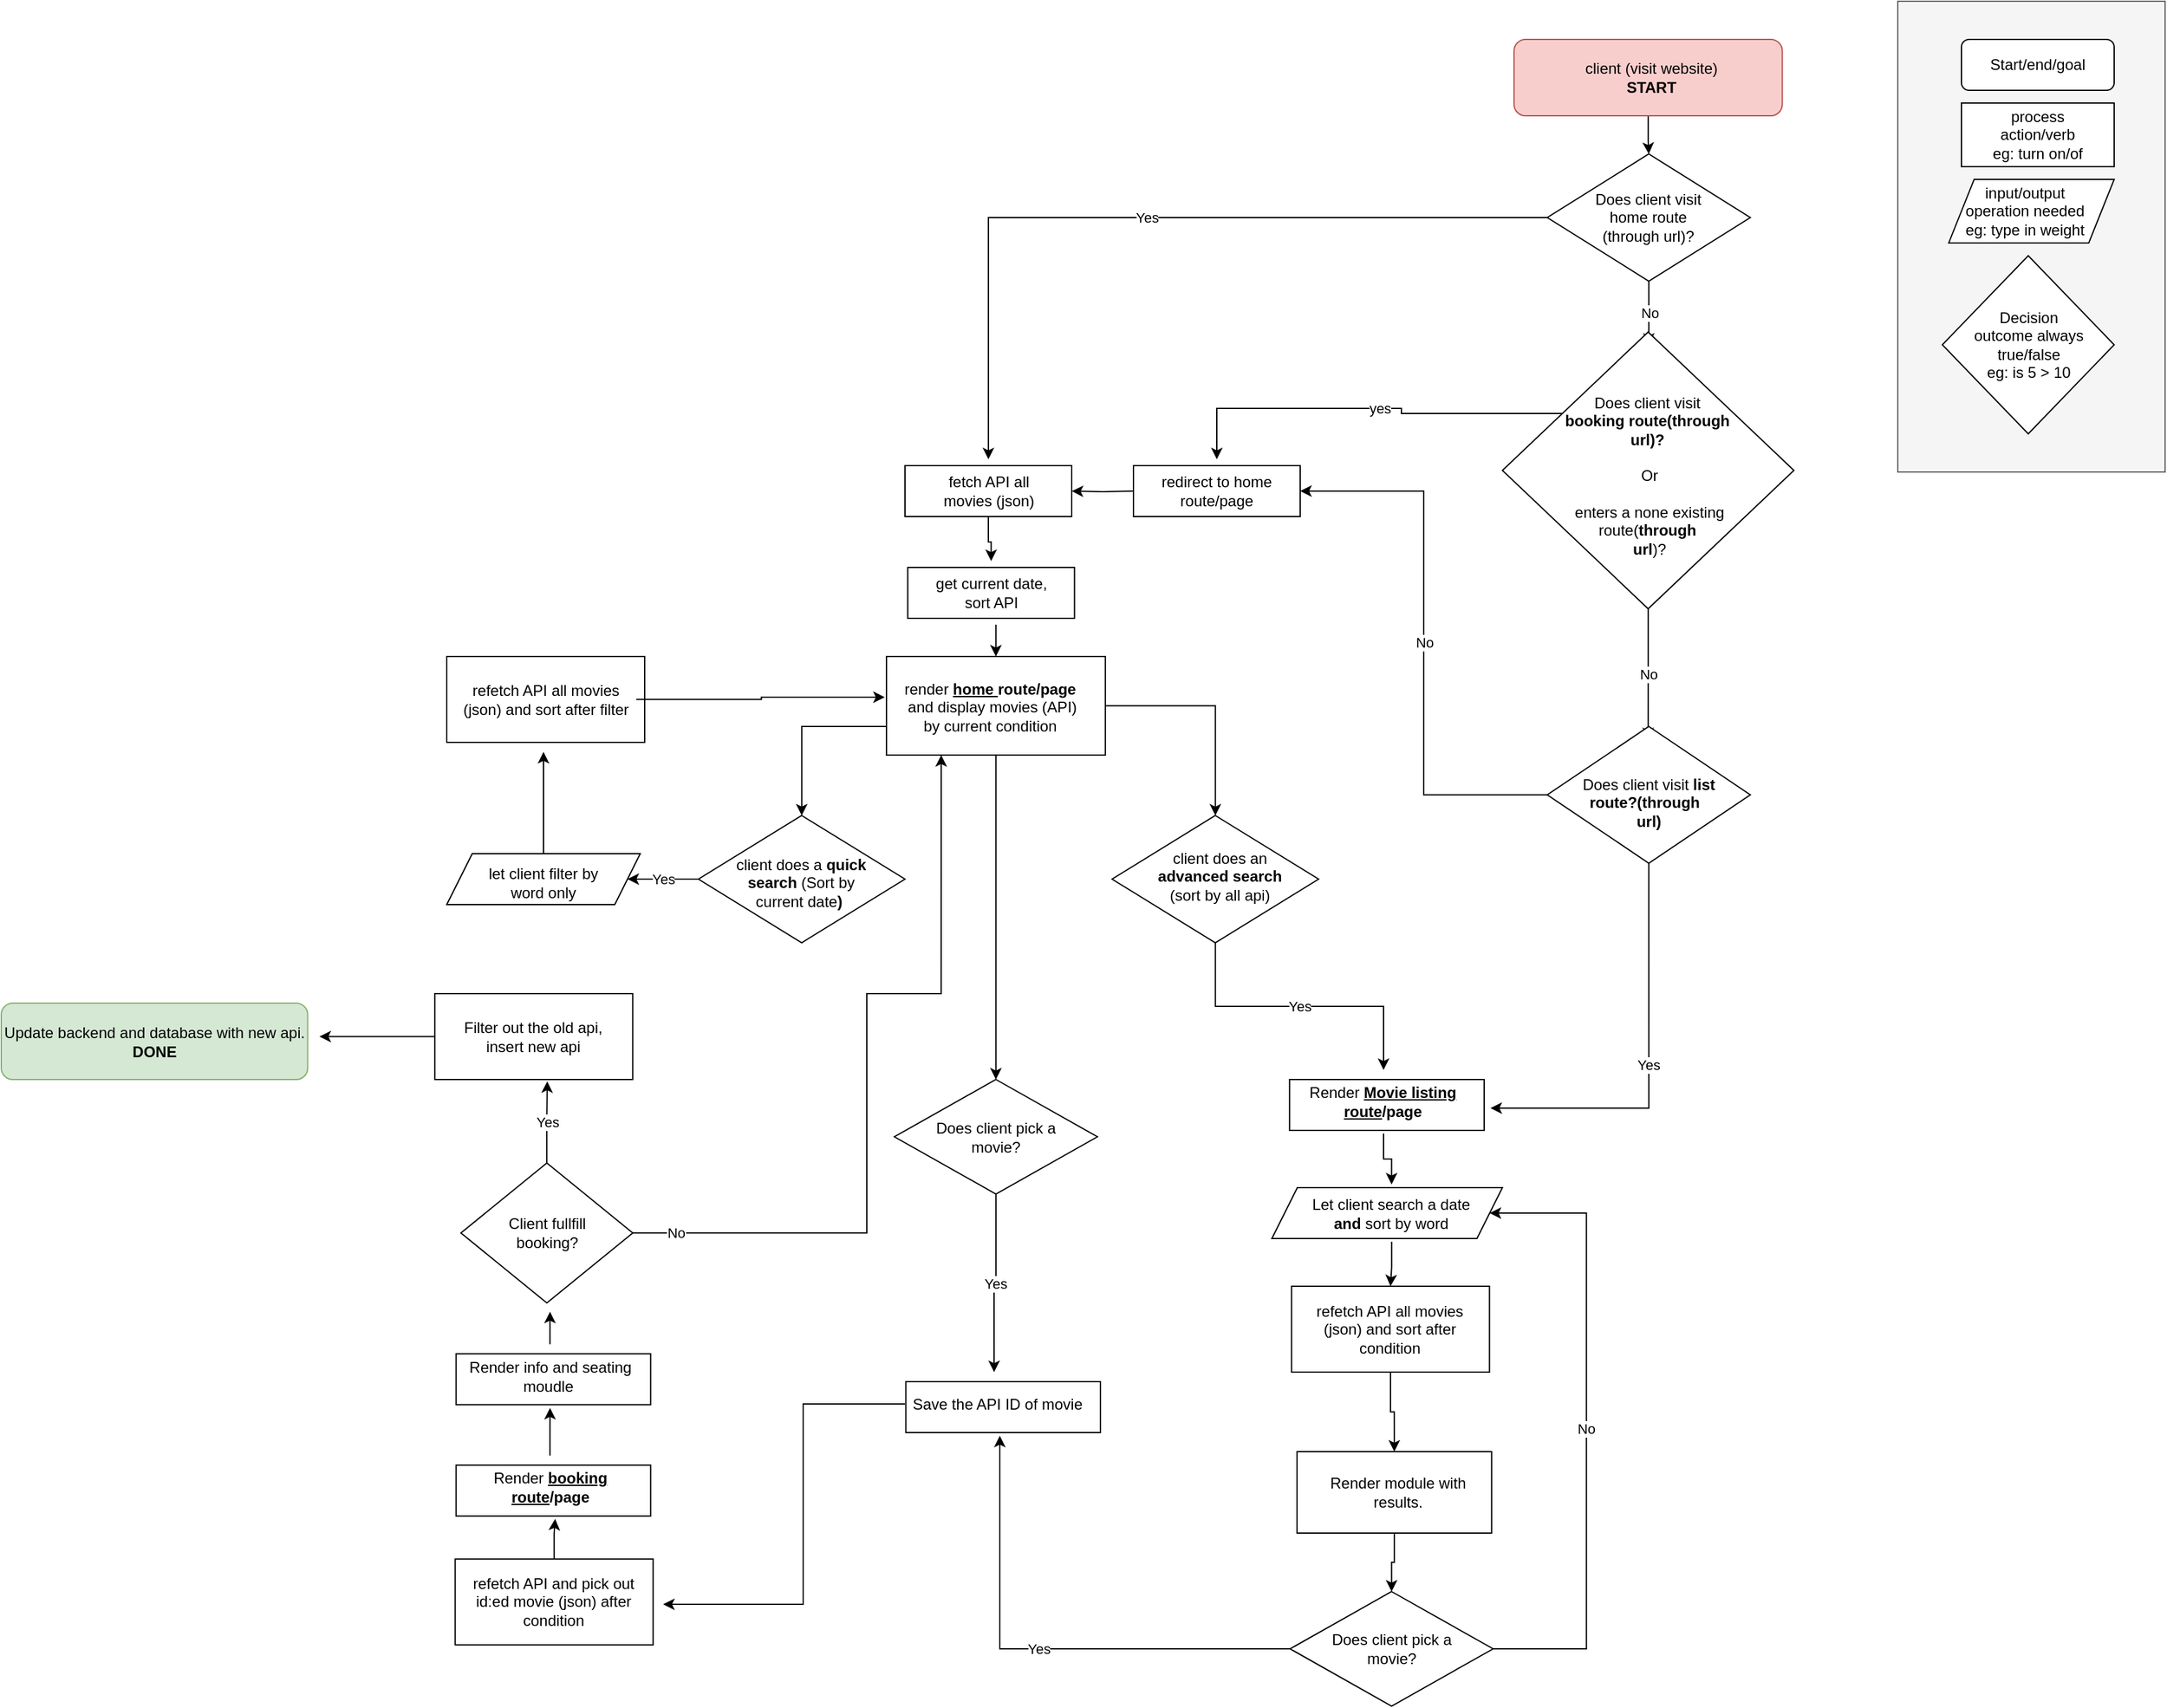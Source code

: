 <mxfile version="15.0.3" type="device"><diagram id="C5RBs43oDa-KdzZeNtuy" name="Page-1"><mxGraphModel dx="1808" dy="548" grid="1" gridSize="10" guides="1" tooltips="1" connect="1" arrows="1" fold="1" page="1" pageScale="1" pageWidth="827" pageHeight="1169" math="0" shadow="0"><root><mxCell id="WIyWlLk6GJQsqaUBKTNV-0"/><mxCell id="WIyWlLk6GJQsqaUBKTNV-1" parent="WIyWlLk6GJQsqaUBKTNV-0"/><mxCell id="WcwR2hOtbCeRohma0PLE-163" value="" style="rounded=0;whiteSpace=wrap;html=1;fillColor=#f5f5f5;strokeColor=#666666;fontColor=#333333;" vertex="1" parent="WIyWlLk6GJQsqaUBKTNV-1"><mxGeometry x="700" y="220" width="210" height="370" as="geometry"/></mxCell><mxCell id="WIyWlLk6GJQsqaUBKTNV-3" value="Start/end/goal" style="rounded=1;whiteSpace=wrap;html=1;fontSize=12;glass=0;strokeWidth=1;shadow=0;" parent="WIyWlLk6GJQsqaUBKTNV-1" vertex="1"><mxGeometry x="750" y="250" width="120" height="40" as="geometry"/></mxCell><mxCell id="WcwR2hOtbCeRohma0PLE-153" style="edgeStyle=orthogonalEdgeStyle;rounded=0;orthogonalLoop=1;jettySize=auto;html=1;entryX=0.5;entryY=0;entryDx=0;entryDy=0;" edge="1" parent="WIyWlLk6GJQsqaUBKTNV-1" source="WcwR2hOtbCeRohma0PLE-0" target="WcwR2hOtbCeRohma0PLE-21"><mxGeometry relative="1" as="geometry"/></mxCell><mxCell id="WcwR2hOtbCeRohma0PLE-0" value="" style="rounded=1;whiteSpace=wrap;html=1;fillColor=#f8cecc;strokeColor=#b85450;" vertex="1" parent="WIyWlLk6GJQsqaUBKTNV-1"><mxGeometry x="398.5" y="250" width="210.75" height="60" as="geometry"/></mxCell><mxCell id="WcwR2hOtbCeRohma0PLE-2" value="" style="rounded=0;whiteSpace=wrap;html=1;" vertex="1" parent="WIyWlLk6GJQsqaUBKTNV-1"><mxGeometry x="750" y="300" width="120" height="50" as="geometry"/></mxCell><mxCell id="WcwR2hOtbCeRohma0PLE-5" value="process&lt;br&gt;action/verb&lt;br&gt;eg: turn on/of" style="text;html=1;strokeColor=none;fillColor=none;align=center;verticalAlign=middle;whiteSpace=wrap;rounded=0;" vertex="1" parent="WIyWlLk6GJQsqaUBKTNV-1"><mxGeometry x="765" y="315" width="90" height="20" as="geometry"/></mxCell><mxCell id="WcwR2hOtbCeRohma0PLE-6" value="" style="shape=parallelogram;perimeter=parallelogramPerimeter;whiteSpace=wrap;html=1;fixedSize=1;" vertex="1" parent="WIyWlLk6GJQsqaUBKTNV-1"><mxGeometry x="740" y="360" width="130" height="50" as="geometry"/></mxCell><mxCell id="WcwR2hOtbCeRohma0PLE-7" value="input/output&lt;br&gt;operation needed&lt;br&gt;eg: type in weight" style="text;html=1;strokeColor=none;fillColor=none;align=center;verticalAlign=middle;whiteSpace=wrap;rounded=0;" vertex="1" parent="WIyWlLk6GJQsqaUBKTNV-1"><mxGeometry x="730" y="375" width="140" height="20" as="geometry"/></mxCell><mxCell id="WcwR2hOtbCeRohma0PLE-11" value="client (visit website)&lt;br&gt;&lt;b&gt;START&lt;/b&gt;" style="text;html=1;strokeColor=none;fillColor=none;align=center;verticalAlign=middle;whiteSpace=wrap;rounded=0;" vertex="1" parent="WIyWlLk6GJQsqaUBKTNV-1"><mxGeometry x="449.37" y="270" width="115.25" height="20" as="geometry"/></mxCell><mxCell id="WcwR2hOtbCeRohma0PLE-12" value="" style="group" vertex="1" connectable="0" parent="WIyWlLk6GJQsqaUBKTNV-1"><mxGeometry x="735" y="420" width="135" height="140" as="geometry"/></mxCell><mxCell id="WcwR2hOtbCeRohma0PLE-9" value="" style="rhombus;whiteSpace=wrap;html=1;" vertex="1" parent="WcwR2hOtbCeRohma0PLE-12"><mxGeometry width="135" height="140" as="geometry"/></mxCell><mxCell id="WcwR2hOtbCeRohma0PLE-10" value="Decision&lt;br&gt;outcome always true/false&lt;br&gt;eg: is 5 &amp;gt; 10" style="text;html=1;strokeColor=none;fillColor=none;align=center;verticalAlign=middle;whiteSpace=wrap;rounded=0;" vertex="1" parent="WcwR2hOtbCeRohma0PLE-12"><mxGeometry x="22.5" y="40" width="90" height="60" as="geometry"/></mxCell><mxCell id="WcwR2hOtbCeRohma0PLE-136" style="edgeStyle=orthogonalEdgeStyle;rounded=0;orthogonalLoop=1;jettySize=auto;html=1;entryX=0.5;entryY=0;entryDx=0;entryDy=0;" edge="1" parent="WIyWlLk6GJQsqaUBKTNV-1" source="WcwR2hOtbCeRohma0PLE-15" target="WcwR2hOtbCeRohma0PLE-51"><mxGeometry relative="1" as="geometry"><Array as="points"><mxPoint x="-161" y="790"/></Array></mxGeometry></mxCell><mxCell id="WcwR2hOtbCeRohma0PLE-143" style="edgeStyle=orthogonalEdgeStyle;rounded=0;orthogonalLoop=1;jettySize=auto;html=1;" edge="1" parent="WIyWlLk6GJQsqaUBKTNV-1" source="WcwR2hOtbCeRohma0PLE-15" target="WcwR2hOtbCeRohma0PLE-97"><mxGeometry relative="1" as="geometry"/></mxCell><mxCell id="WcwR2hOtbCeRohma0PLE-146" style="edgeStyle=orthogonalEdgeStyle;rounded=0;orthogonalLoop=1;jettySize=auto;html=1;" edge="1" parent="WIyWlLk6GJQsqaUBKTNV-1" source="WcwR2hOtbCeRohma0PLE-15" target="WcwR2hOtbCeRohma0PLE-108"><mxGeometry relative="1" as="geometry"/></mxCell><mxCell id="WcwR2hOtbCeRohma0PLE-15" value="" style="rounded=0;whiteSpace=wrap;html=1;" vertex="1" parent="WIyWlLk6GJQsqaUBKTNV-1"><mxGeometry x="-94.54" y="735" width="171.94" height="77.5" as="geometry"/></mxCell><mxCell id="WcwR2hOtbCeRohma0PLE-16" value="render &lt;b&gt;&lt;u&gt;home&amp;nbsp;&lt;/u&gt;route/page&lt;br&gt;&amp;nbsp;&lt;/b&gt;and display movies (API) by current condition" style="text;html=1;strokeColor=none;fillColor=none;align=center;verticalAlign=middle;whiteSpace=wrap;rounded=0;" vertex="1" parent="WIyWlLk6GJQsqaUBKTNV-1"><mxGeometry x="-89.54" y="750" width="154.19" height="50" as="geometry"/></mxCell><mxCell id="WcwR2hOtbCeRohma0PLE-129" style="edgeStyle=orthogonalEdgeStyle;rounded=0;orthogonalLoop=1;jettySize=auto;html=1;entryX=0.5;entryY=0;entryDx=0;entryDy=0;" edge="1" parent="WIyWlLk6GJQsqaUBKTNV-1" source="WcwR2hOtbCeRohma0PLE-19" target="WcwR2hOtbCeRohma0PLE-27"><mxGeometry relative="1" as="geometry"/></mxCell><mxCell id="WcwR2hOtbCeRohma0PLE-19" value="" style="rounded=0;whiteSpace=wrap;html=1;" vertex="1" parent="WIyWlLk6GJQsqaUBKTNV-1"><mxGeometry x="-80" y="585" width="131" height="40" as="geometry"/></mxCell><mxCell id="WcwR2hOtbCeRohma0PLE-20" value="fetch API all movies (json)" style="text;html=1;strokeColor=none;fillColor=none;align=center;verticalAlign=middle;whiteSpace=wrap;rounded=0;" vertex="1" parent="WIyWlLk6GJQsqaUBKTNV-1"><mxGeometry x="-67.25" y="580" width="105.5" height="50" as="geometry"/></mxCell><mxCell id="WcwR2hOtbCeRohma0PLE-39" value="No" style="edgeStyle=orthogonalEdgeStyle;rounded=0;orthogonalLoop=1;jettySize=auto;html=1;exitX=0.5;exitY=1;exitDx=0;exitDy=0;" edge="1" parent="WIyWlLk6GJQsqaUBKTNV-1" source="WcwR2hOtbCeRohma0PLE-21"><mxGeometry relative="1" as="geometry"><mxPoint x="504.37" y="490" as="targetPoint"/></mxGeometry></mxCell><mxCell id="WcwR2hOtbCeRohma0PLE-21" value="" style="rhombus;whiteSpace=wrap;html=1;" vertex="1" parent="WIyWlLk6GJQsqaUBKTNV-1"><mxGeometry x="424.62" y="340" width="159.5" height="100" as="geometry"/></mxCell><mxCell id="WcwR2hOtbCeRohma0PLE-30" value="Yes" style="edgeStyle=orthogonalEdgeStyle;rounded=0;orthogonalLoop=1;jettySize=auto;html=1;exitX=0;exitY=0.5;exitDx=0;exitDy=0;" edge="1" parent="WIyWlLk6GJQsqaUBKTNV-1" source="WcwR2hOtbCeRohma0PLE-21" target="WcwR2hOtbCeRohma0PLE-20"><mxGeometry relative="1" as="geometry"><mxPoint x="320" y="400" as="sourcePoint"/></mxGeometry></mxCell><mxCell id="WcwR2hOtbCeRohma0PLE-22" value="Does client visit home route (through url)?" style="text;html=1;strokeColor=none;fillColor=none;align=center;verticalAlign=middle;whiteSpace=wrap;rounded=0;" vertex="1" parent="WIyWlLk6GJQsqaUBKTNV-1"><mxGeometry x="449.37" y="380" width="110" height="20" as="geometry"/></mxCell><mxCell id="WcwR2hOtbCeRohma0PLE-26" value="" style="rounded=0;whiteSpace=wrap;html=1;" vertex="1" parent="WIyWlLk6GJQsqaUBKTNV-1"><mxGeometry x="-77.81" y="665" width="131" height="40" as="geometry"/></mxCell><mxCell id="WcwR2hOtbCeRohma0PLE-123" style="edgeStyle=orthogonalEdgeStyle;rounded=0;orthogonalLoop=1;jettySize=auto;html=1;entryX=0.5;entryY=0;entryDx=0;entryDy=0;" edge="1" parent="WIyWlLk6GJQsqaUBKTNV-1" source="WcwR2hOtbCeRohma0PLE-27" target="WcwR2hOtbCeRohma0PLE-15"><mxGeometry relative="1" as="geometry"><Array as="points"><mxPoint x="-9" y="700"/><mxPoint x="-9" y="700"/></Array></mxGeometry></mxCell><mxCell id="WcwR2hOtbCeRohma0PLE-27" value="get current date, sort API" style="text;html=1;strokeColor=none;fillColor=none;align=center;verticalAlign=middle;whiteSpace=wrap;rounded=0;" vertex="1" parent="WIyWlLk6GJQsqaUBKTNV-1"><mxGeometry x="-65.06" y="660" width="105.5" height="50" as="geometry"/></mxCell><mxCell id="WcwR2hOtbCeRohma0PLE-45" value="yes" style="edgeStyle=orthogonalEdgeStyle;rounded=0;orthogonalLoop=1;jettySize=auto;html=1;exitX=0;exitY=0;exitDx=0;exitDy=0;" edge="1" parent="WIyWlLk6GJQsqaUBKTNV-1" source="WcwR2hOtbCeRohma0PLE-53" target="WcwR2hOtbCeRohma0PLE-42"><mxGeometry relative="1" as="geometry"><mxPoint x="310" y="605" as="sourcePoint"/><Array as="points"><mxPoint x="310" y="544"/><mxPoint x="310" y="540"/><mxPoint x="165" y="540"/></Array></mxGeometry></mxCell><mxCell id="WcwR2hOtbCeRohma0PLE-41" value="" style="rounded=0;whiteSpace=wrap;html=1;" vertex="1" parent="WIyWlLk6GJQsqaUBKTNV-1"><mxGeometry x="99.5" y="585" width="131" height="40" as="geometry"/></mxCell><mxCell id="WcwR2hOtbCeRohma0PLE-44" style="edgeStyle=orthogonalEdgeStyle;rounded=0;orthogonalLoop=1;jettySize=auto;html=1;entryX=1;entryY=0.5;entryDx=0;entryDy=0;" edge="1" parent="WIyWlLk6GJQsqaUBKTNV-1" target="WcwR2hOtbCeRohma0PLE-19"><mxGeometry relative="1" as="geometry"><mxPoint x="100" y="605" as="sourcePoint"/></mxGeometry></mxCell><mxCell id="WcwR2hOtbCeRohma0PLE-42" value="redirect to home route/page" style="text;html=1;strokeColor=none;fillColor=none;align=center;verticalAlign=middle;whiteSpace=wrap;rounded=0;" vertex="1" parent="WIyWlLk6GJQsqaUBKTNV-1"><mxGeometry x="105" y="580" width="120" height="50" as="geometry"/></mxCell><mxCell id="WcwR2hOtbCeRohma0PLE-142" value="Yes" style="edgeStyle=orthogonalEdgeStyle;rounded=0;orthogonalLoop=1;jettySize=auto;html=1;" edge="1" parent="WIyWlLk6GJQsqaUBKTNV-1" source="WcwR2hOtbCeRohma0PLE-51" target="WcwR2hOtbCeRohma0PLE-80"><mxGeometry relative="1" as="geometry"/></mxCell><mxCell id="WcwR2hOtbCeRohma0PLE-51" value="" style="rhombus;whiteSpace=wrap;html=1;" vertex="1" parent="WIyWlLk6GJQsqaUBKTNV-1"><mxGeometry x="-242.26" y="860" width="162.26" height="100" as="geometry"/></mxCell><mxCell id="WcwR2hOtbCeRohma0PLE-52" value="client does a&amp;nbsp;&lt;b&gt;quick search&amp;nbsp;&lt;/b&gt;(Sort by current date&lt;b&gt;)&amp;nbsp;&lt;/b&gt;" style="text;html=1;strokeColor=none;fillColor=none;align=center;verticalAlign=middle;whiteSpace=wrap;rounded=0;" vertex="1" parent="WIyWlLk6GJQsqaUBKTNV-1"><mxGeometry x="-223.75" y="902.5" width="125.25" height="20" as="geometry"/></mxCell><mxCell id="WcwR2hOtbCeRohma0PLE-105" value="No" style="edgeStyle=orthogonalEdgeStyle;rounded=0;orthogonalLoop=1;jettySize=auto;html=1;" edge="1" parent="WIyWlLk6GJQsqaUBKTNV-1" source="WcwR2hOtbCeRohma0PLE-53"><mxGeometry relative="1" as="geometry"><mxPoint x="503.87" y="800" as="targetPoint"/></mxGeometry></mxCell><mxCell id="WcwR2hOtbCeRohma0PLE-53" value="" style="rhombus;whiteSpace=wrap;html=1;" vertex="1" parent="WIyWlLk6GJQsqaUBKTNV-1"><mxGeometry x="389.37" y="480" width="229" height="217.5" as="geometry"/></mxCell><mxCell id="WcwR2hOtbCeRohma0PLE-54" value="Does client visit&amp;nbsp;&lt;br&gt;&lt;b&gt;booking route(through&amp;nbsp;&lt;br&gt;url)?&amp;nbsp;&lt;/b&gt;&lt;br&gt;&lt;br&gt;Or&lt;br&gt;&lt;br&gt;enters a none existing route(&lt;b&gt;through&amp;nbsp;&lt;/b&gt;&lt;br&gt;&lt;b&gt;url&lt;/b&gt;)?" style="text;html=1;strokeColor=none;fillColor=none;align=center;verticalAlign=middle;whiteSpace=wrap;rounded=0;" vertex="1" parent="WIyWlLk6GJQsqaUBKTNV-1"><mxGeometry x="434.56" y="582.5" width="139.62" height="20" as="geometry"/></mxCell><mxCell id="WcwR2hOtbCeRohma0PLE-120" style="edgeStyle=orthogonalEdgeStyle;rounded=0;orthogonalLoop=1;jettySize=auto;html=1;entryX=0.5;entryY=0;entryDx=0;entryDy=0;" edge="1" parent="WIyWlLk6GJQsqaUBKTNV-1" source="WcwR2hOtbCeRohma0PLE-58" target="WcwR2hOtbCeRohma0PLE-68"><mxGeometry relative="1" as="geometry"/></mxCell><mxCell id="WcwR2hOtbCeRohma0PLE-58" value="" style="rounded=0;whiteSpace=wrap;html=1;" vertex="1" parent="WIyWlLk6GJQsqaUBKTNV-1"><mxGeometry x="223.71" y="1230" width="155.5" height="67.5" as="geometry"/></mxCell><mxCell id="WcwR2hOtbCeRohma0PLE-59" value="refetch API all movies (json) and sort after condition" style="text;html=1;strokeColor=none;fillColor=none;align=center;verticalAlign=middle;whiteSpace=wrap;rounded=0;" vertex="1" parent="WIyWlLk6GJQsqaUBKTNV-1"><mxGeometry x="230.34" y="1243.75" width="142.25" height="40" as="geometry"/></mxCell><mxCell id="WcwR2hOtbCeRohma0PLE-62" value="" style="shape=parallelogram;perimeter=parallelogramPerimeter;whiteSpace=wrap;html=1;fixedSize=1;" vertex="1" parent="WIyWlLk6GJQsqaUBKTNV-1"><mxGeometry x="208.25" y="1152.5" width="181.12" height="40" as="geometry"/></mxCell><mxCell id="WcwR2hOtbCeRohma0PLE-119" style="edgeStyle=orthogonalEdgeStyle;rounded=0;orthogonalLoop=1;jettySize=auto;html=1;entryX=0.5;entryY=0;entryDx=0;entryDy=0;" edge="1" parent="WIyWlLk6GJQsqaUBKTNV-1" source="WcwR2hOtbCeRohma0PLE-63" target="WcwR2hOtbCeRohma0PLE-58"><mxGeometry relative="1" as="geometry"/></mxCell><mxCell id="WcwR2hOtbCeRohma0PLE-63" value="Let client search a date &lt;b&gt;and &lt;/b&gt;sort by word" style="text;html=1;strokeColor=none;fillColor=none;align=center;verticalAlign=middle;whiteSpace=wrap;rounded=0;" vertex="1" parent="WIyWlLk6GJQsqaUBKTNV-1"><mxGeometry x="235.25" y="1150" width="134.12" height="45" as="geometry"/></mxCell><mxCell id="WcwR2hOtbCeRohma0PLE-121" style="edgeStyle=orthogonalEdgeStyle;rounded=0;orthogonalLoop=1;jettySize=auto;html=1;entryX=0.5;entryY=0;entryDx=0;entryDy=0;" edge="1" parent="WIyWlLk6GJQsqaUBKTNV-1" source="WcwR2hOtbCeRohma0PLE-68" target="WcwR2hOtbCeRohma0PLE-74"><mxGeometry relative="1" as="geometry"/></mxCell><mxCell id="WcwR2hOtbCeRohma0PLE-68" value="" style="rounded=0;whiteSpace=wrap;html=1;" vertex="1" parent="WIyWlLk6GJQsqaUBKTNV-1"><mxGeometry x="228" y="1360" width="152.87" height="64" as="geometry"/></mxCell><mxCell id="WcwR2hOtbCeRohma0PLE-69" value="Render module with results." style="text;html=1;strokeColor=none;fillColor=none;align=center;verticalAlign=middle;whiteSpace=wrap;rounded=0;" vertex="1" parent="WIyWlLk6GJQsqaUBKTNV-1"><mxGeometry x="232.56" y="1367" width="149" height="50" as="geometry"/></mxCell><mxCell id="WcwR2hOtbCeRohma0PLE-114" value="Yes" style="edgeStyle=orthogonalEdgeStyle;rounded=0;orthogonalLoop=1;jettySize=auto;html=1;entryX=0.5;entryY=1;entryDx=0;entryDy=0;" edge="1" parent="WIyWlLk6GJQsqaUBKTNV-1" source="WcwR2hOtbCeRohma0PLE-74" target="WcwR2hOtbCeRohma0PLE-157"><mxGeometry relative="1" as="geometry"><mxPoint x="-70" y="1367" as="targetPoint"/></mxGeometry></mxCell><mxCell id="WcwR2hOtbCeRohma0PLE-115" value="No" style="edgeStyle=orthogonalEdgeStyle;rounded=0;orthogonalLoop=1;jettySize=auto;html=1;entryX=1;entryY=0.5;entryDx=0;entryDy=0;" edge="1" parent="WIyWlLk6GJQsqaUBKTNV-1" source="WcwR2hOtbCeRohma0PLE-74" target="WcwR2hOtbCeRohma0PLE-62"><mxGeometry relative="1" as="geometry"><mxPoint x="425.62" y="1190" as="targetPoint"/><Array as="points"><mxPoint x="455.37" y="1515"/><mxPoint x="455.37" y="1173"/></Array></mxGeometry></mxCell><mxCell id="WcwR2hOtbCeRohma0PLE-74" value="" style="rhombus;whiteSpace=wrap;html=1;" vertex="1" parent="WIyWlLk6GJQsqaUBKTNV-1"><mxGeometry x="222.56" y="1470" width="159.5" height="90" as="geometry"/></mxCell><mxCell id="WcwR2hOtbCeRohma0PLE-75" value="Does client pick a movie?" style="text;html=1;strokeColor=none;fillColor=none;align=center;verticalAlign=middle;whiteSpace=wrap;rounded=0;" vertex="1" parent="WIyWlLk6GJQsqaUBKTNV-1"><mxGeometry x="239.69" y="1505" width="125.25" height="20" as="geometry"/></mxCell><mxCell id="WcwR2hOtbCeRohma0PLE-80" value="" style="shape=parallelogram;perimeter=parallelogramPerimeter;whiteSpace=wrap;html=1;fixedSize=1;" vertex="1" parent="WIyWlLk6GJQsqaUBKTNV-1"><mxGeometry x="-440" y="890" width="152" height="40" as="geometry"/></mxCell><mxCell id="WcwR2hOtbCeRohma0PLE-132" style="edgeStyle=orthogonalEdgeStyle;rounded=0;orthogonalLoop=1;jettySize=auto;html=1;" edge="1" parent="WIyWlLk6GJQsqaUBKTNV-1" source="WcwR2hOtbCeRohma0PLE-81"><mxGeometry relative="1" as="geometry"><mxPoint x="-364.0" y="810" as="targetPoint"/></mxGeometry></mxCell><mxCell id="WcwR2hOtbCeRohma0PLE-81" value="let client filter by word only" style="text;html=1;strokeColor=none;fillColor=none;align=center;verticalAlign=middle;whiteSpace=wrap;rounded=0;" vertex="1" parent="WIyWlLk6GJQsqaUBKTNV-1"><mxGeometry x="-414" y="890" width="100" height="45" as="geometry"/></mxCell><mxCell id="WcwR2hOtbCeRohma0PLE-144" value="Yes" style="edgeStyle=orthogonalEdgeStyle;rounded=0;orthogonalLoop=1;jettySize=auto;html=1;" edge="1" parent="WIyWlLk6GJQsqaUBKTNV-1" source="WcwR2hOtbCeRohma0PLE-97" target="WcwR2hOtbCeRohma0PLE-107"><mxGeometry relative="1" as="geometry"/></mxCell><mxCell id="WcwR2hOtbCeRohma0PLE-97" value="" style="rhombus;whiteSpace=wrap;html=1;" vertex="1" parent="WIyWlLk6GJQsqaUBKTNV-1"><mxGeometry x="82.69" y="860" width="162.26" height="100" as="geometry"/></mxCell><mxCell id="WcwR2hOtbCeRohma0PLE-98" value="client does an &lt;b&gt;advanced search &lt;/b&gt;(sort by all api)" style="text;html=1;strokeColor=none;fillColor=none;align=center;verticalAlign=middle;whiteSpace=wrap;rounded=0;" vertex="1" parent="WIyWlLk6GJQsqaUBKTNV-1"><mxGeometry x="105.25" y="897.5" width="125.25" height="20" as="geometry"/></mxCell><mxCell id="WcwR2hOtbCeRohma0PLE-148" value="Yes" style="edgeStyle=orthogonalEdgeStyle;rounded=0;orthogonalLoop=1;jettySize=auto;html=1;exitX=0.5;exitY=1;exitDx=0;exitDy=0;" edge="1" parent="WIyWlLk6GJQsqaUBKTNV-1" source="WcwR2hOtbCeRohma0PLE-103"><mxGeometry relative="1" as="geometry"><mxPoint x="380" y="1090" as="targetPoint"/><Array as="points"><mxPoint x="504" y="1090"/></Array></mxGeometry></mxCell><mxCell id="WcwR2hOtbCeRohma0PLE-149" value="No" style="edgeStyle=orthogonalEdgeStyle;rounded=0;orthogonalLoop=1;jettySize=auto;html=1;entryX=1;entryY=0.5;entryDx=0;entryDy=0;" edge="1" parent="WIyWlLk6GJQsqaUBKTNV-1" source="WcwR2hOtbCeRohma0PLE-103" target="WcwR2hOtbCeRohma0PLE-41"><mxGeometry relative="1" as="geometry"/></mxCell><mxCell id="WcwR2hOtbCeRohma0PLE-103" value="" style="rhombus;whiteSpace=wrap;html=1;" vertex="1" parent="WIyWlLk6GJQsqaUBKTNV-1"><mxGeometry x="424.62" y="790" width="159.5" height="107.5" as="geometry"/></mxCell><mxCell id="WcwR2hOtbCeRohma0PLE-104" value="Does client visit &lt;b&gt;list route?(through&amp;nbsp;&amp;nbsp;&lt;br&gt;url)&lt;/b&gt;" style="text;html=1;strokeColor=none;fillColor=none;align=center;verticalAlign=middle;whiteSpace=wrap;rounded=0;" vertex="1" parent="WIyWlLk6GJQsqaUBKTNV-1"><mxGeometry x="441.75" y="840" width="125.25" height="20" as="geometry"/></mxCell><mxCell id="WcwR2hOtbCeRohma0PLE-106" value="" style="rounded=0;whiteSpace=wrap;html=1;" vertex="1" parent="WIyWlLk6GJQsqaUBKTNV-1"><mxGeometry x="222.16" y="1067.5" width="152.87" height="40" as="geometry"/></mxCell><mxCell id="WcwR2hOtbCeRohma0PLE-118" style="edgeStyle=orthogonalEdgeStyle;rounded=0;orthogonalLoop=1;jettySize=auto;html=1;entryX=0.5;entryY=0;entryDx=0;entryDy=0;" edge="1" parent="WIyWlLk6GJQsqaUBKTNV-1" source="WcwR2hOtbCeRohma0PLE-107" target="WcwR2hOtbCeRohma0PLE-63"><mxGeometry relative="1" as="geometry"/></mxCell><mxCell id="WcwR2hOtbCeRohma0PLE-107" value="Render &lt;u style=&quot;font-weight: bold&quot;&gt;Movie listing route&lt;/u&gt;&lt;b&gt;/page&lt;/b&gt;" style="text;html=1;strokeColor=none;fillColor=none;align=center;verticalAlign=middle;whiteSpace=wrap;rounded=0;" vertex="1" parent="WIyWlLk6GJQsqaUBKTNV-1"><mxGeometry x="221.47" y="1060" width="149" height="50" as="geometry"/></mxCell><mxCell id="WcwR2hOtbCeRohma0PLE-152" value="Yes" style="edgeStyle=orthogonalEdgeStyle;rounded=0;orthogonalLoop=1;jettySize=auto;html=1;entryX=0.47;entryY=0;entryDx=0;entryDy=0;entryPerimeter=0;" edge="1" parent="WIyWlLk6GJQsqaUBKTNV-1" source="WcwR2hOtbCeRohma0PLE-108" target="WcwR2hOtbCeRohma0PLE-157"><mxGeometry relative="1" as="geometry"><mxPoint x="-70" y="1307" as="targetPoint"/></mxGeometry></mxCell><mxCell id="WcwR2hOtbCeRohma0PLE-108" value="" style="rhombus;whiteSpace=wrap;html=1;" vertex="1" parent="WIyWlLk6GJQsqaUBKTNV-1"><mxGeometry x="-88.32" y="1067.5" width="159.5" height="90" as="geometry"/></mxCell><mxCell id="WcwR2hOtbCeRohma0PLE-109" value="Does client pick a movie?" style="text;html=1;strokeColor=none;fillColor=none;align=center;verticalAlign=middle;whiteSpace=wrap;rounded=0;" vertex="1" parent="WIyWlLk6GJQsqaUBKTNV-1"><mxGeometry x="-71.2" y="1102.5" width="125.25" height="20" as="geometry"/></mxCell><mxCell id="WcwR2hOtbCeRohma0PLE-116" value="" style="rounded=0;whiteSpace=wrap;html=1;" vertex="1" parent="WIyWlLk6GJQsqaUBKTNV-1"><mxGeometry x="-440" y="735" width="155.5" height="67.5" as="geometry"/></mxCell><mxCell id="WcwR2hOtbCeRohma0PLE-151" style="edgeStyle=orthogonalEdgeStyle;rounded=0;orthogonalLoop=1;jettySize=auto;html=1;entryX=-0.008;entryY=0.413;entryDx=0;entryDy=0;entryPerimeter=0;" edge="1" parent="WIyWlLk6GJQsqaUBKTNV-1" source="WcwR2hOtbCeRohma0PLE-117" target="WcwR2hOtbCeRohma0PLE-15"><mxGeometry relative="1" as="geometry"/></mxCell><mxCell id="WcwR2hOtbCeRohma0PLE-117" value="refetch API all movies (json) and sort after filter" style="text;html=1;strokeColor=none;fillColor=none;align=center;verticalAlign=middle;whiteSpace=wrap;rounded=0;" vertex="1" parent="WIyWlLk6GJQsqaUBKTNV-1"><mxGeometry x="-433.37" y="748.75" width="142.25" height="40" as="geometry"/></mxCell><mxCell id="WcwR2hOtbCeRohma0PLE-154" value="" style="rounded=0;whiteSpace=wrap;html=1;" vertex="1" parent="WIyWlLk6GJQsqaUBKTNV-1"><mxGeometry x="-432.68" y="1370.63" width="152.87" height="40" as="geometry"/></mxCell><mxCell id="WcwR2hOtbCeRohma0PLE-180" style="edgeStyle=orthogonalEdgeStyle;rounded=0;orthogonalLoop=1;jettySize=auto;html=1;entryX=0.5;entryY=1;entryDx=0;entryDy=0;" edge="1" parent="WIyWlLk6GJQsqaUBKTNV-1" source="WcwR2hOtbCeRohma0PLE-155" target="WcwR2hOtbCeRohma0PLE-160"><mxGeometry relative="1" as="geometry"/></mxCell><mxCell id="WcwR2hOtbCeRohma0PLE-155" value="Render &lt;b&gt;&lt;u&gt;booking route&lt;/u&gt;/page&lt;/b&gt;" style="text;html=1;strokeColor=none;fillColor=none;align=center;verticalAlign=middle;whiteSpace=wrap;rounded=0;" vertex="1" parent="WIyWlLk6GJQsqaUBKTNV-1"><mxGeometry x="-433.37" y="1363.13" width="149" height="50" as="geometry"/></mxCell><mxCell id="WcwR2hOtbCeRohma0PLE-156" value="" style="rounded=0;whiteSpace=wrap;html=1;" vertex="1" parent="WIyWlLk6GJQsqaUBKTNV-1"><mxGeometry x="-79.31" y="1305" width="152.87" height="40" as="geometry"/></mxCell><mxCell id="WcwR2hOtbCeRohma0PLE-177" style="edgeStyle=orthogonalEdgeStyle;rounded=0;orthogonalLoop=1;jettySize=auto;html=1;" edge="1" parent="WIyWlLk6GJQsqaUBKTNV-1" source="WcwR2hOtbCeRohma0PLE-157"><mxGeometry relative="1" as="geometry"><mxPoint x="-270" y="1480" as="targetPoint"/><Array as="points"><mxPoint x="-160" y="1323"/><mxPoint x="-160" y="1480"/></Array></mxGeometry></mxCell><mxCell id="WcwR2hOtbCeRohma0PLE-157" value="Save the API ID of movie&amp;nbsp;" style="text;html=1;strokeColor=none;fillColor=none;align=center;verticalAlign=middle;whiteSpace=wrap;rounded=0;" vertex="1" parent="WIyWlLk6GJQsqaUBKTNV-1"><mxGeometry x="-80.0" y="1297.5" width="149" height="50" as="geometry"/></mxCell><mxCell id="WcwR2hOtbCeRohma0PLE-159" value="" style="rounded=0;whiteSpace=wrap;html=1;" vertex="1" parent="WIyWlLk6GJQsqaUBKTNV-1"><mxGeometry x="-432.68" y="1283.13" width="152.87" height="40" as="geometry"/></mxCell><mxCell id="WcwR2hOtbCeRohma0PLE-181" style="edgeStyle=orthogonalEdgeStyle;rounded=0;orthogonalLoop=1;jettySize=auto;html=1;" edge="1" parent="WIyWlLk6GJQsqaUBKTNV-1" source="WcwR2hOtbCeRohma0PLE-160"><mxGeometry relative="1" as="geometry"><mxPoint x="-358.87" y="1250" as="targetPoint"/></mxGeometry></mxCell><mxCell id="WcwR2hOtbCeRohma0PLE-160" value="Render info and seating moudle&amp;nbsp;" style="text;html=1;strokeColor=none;fillColor=none;align=center;verticalAlign=middle;whiteSpace=wrap;rounded=0;" vertex="1" parent="WIyWlLk6GJQsqaUBKTNV-1"><mxGeometry x="-433.37" y="1275.63" width="149" height="50" as="geometry"/></mxCell><mxCell id="WcwR2hOtbCeRohma0PLE-179" style="edgeStyle=orthogonalEdgeStyle;rounded=0;orthogonalLoop=1;jettySize=auto;html=1;entryX=0.527;entryY=0.995;entryDx=0;entryDy=0;entryPerimeter=0;" edge="1" parent="WIyWlLk6GJQsqaUBKTNV-1" source="WcwR2hOtbCeRohma0PLE-161" target="WcwR2hOtbCeRohma0PLE-155"><mxGeometry relative="1" as="geometry"/></mxCell><mxCell id="WcwR2hOtbCeRohma0PLE-161" value="" style="rounded=0;whiteSpace=wrap;html=1;" vertex="1" parent="WIyWlLk6GJQsqaUBKTNV-1"><mxGeometry x="-433.37" y="1444.38" width="155.5" height="67.5" as="geometry"/></mxCell><mxCell id="WcwR2hOtbCeRohma0PLE-162" value="refetch API and pick out id:ed movie (json) after condition" style="text;html=1;strokeColor=none;fillColor=none;align=center;verticalAlign=middle;whiteSpace=wrap;rounded=0;" vertex="1" parent="WIyWlLk6GJQsqaUBKTNV-1"><mxGeometry x="-426.74" y="1458.13" width="142.25" height="40" as="geometry"/></mxCell><mxCell id="WcwR2hOtbCeRohma0PLE-164" value="" style="group" vertex="1" connectable="0" parent="WIyWlLk6GJQsqaUBKTNV-1"><mxGeometry x="-428.87" y="1133.13" width="135" height="110" as="geometry"/></mxCell><mxCell id="WcwR2hOtbCeRohma0PLE-165" value="" style="rhombus;whiteSpace=wrap;html=1;" vertex="1" parent="WcwR2hOtbCeRohma0PLE-164"><mxGeometry width="135" height="110" as="geometry"/></mxCell><mxCell id="WcwR2hOtbCeRohma0PLE-166" value="Client fullfill booking?" style="text;html=1;strokeColor=none;fillColor=none;align=center;verticalAlign=middle;whiteSpace=wrap;rounded=0;" vertex="1" parent="WcwR2hOtbCeRohma0PLE-164"><mxGeometry x="22.5" y="31.429" width="90" height="47.143" as="geometry"/></mxCell><mxCell id="WcwR2hOtbCeRohma0PLE-183" style="edgeStyle=orthogonalEdgeStyle;rounded=0;orthogonalLoop=1;jettySize=auto;html=1;" edge="1" parent="WIyWlLk6GJQsqaUBKTNV-1" source="WcwR2hOtbCeRohma0PLE-168"><mxGeometry relative="1" as="geometry"><mxPoint x="-540" y="1033.75" as="targetPoint"/></mxGeometry></mxCell><mxCell id="WcwR2hOtbCeRohma0PLE-168" value="" style="rounded=0;whiteSpace=wrap;html=1;" vertex="1" parent="WIyWlLk6GJQsqaUBKTNV-1"><mxGeometry x="-449.37" y="1000" width="155.5" height="67.5" as="geometry"/></mxCell><mxCell id="WcwR2hOtbCeRohma0PLE-169" value="Filter out the old api, insert new api" style="text;html=1;strokeColor=none;fillColor=none;align=center;verticalAlign=middle;whiteSpace=wrap;rounded=0;" vertex="1" parent="WIyWlLk6GJQsqaUBKTNV-1"><mxGeometry x="-442.74" y="1013.75" width="142.25" height="40" as="geometry"/></mxCell><mxCell id="WcwR2hOtbCeRohma0PLE-174" value="" style="rounded=1;whiteSpace=wrap;html=1;fillColor=#d5e8d4;strokeColor=#82b366;" vertex="1" parent="WIyWlLk6GJQsqaUBKTNV-1"><mxGeometry x="-790" y="1007.5" width="240.75" height="60" as="geometry"/></mxCell><mxCell id="WcwR2hOtbCeRohma0PLE-175" value="Update backend and database with new api.&lt;br&gt;&lt;b&gt;DONE&lt;/b&gt;" style="text;html=1;strokeColor=none;fillColor=none;align=center;verticalAlign=middle;whiteSpace=wrap;rounded=0;" vertex="1" parent="WIyWlLk6GJQsqaUBKTNV-1"><mxGeometry x="-790" y="1027.5" width="240.75" height="20" as="geometry"/></mxCell><mxCell id="WcwR2hOtbCeRohma0PLE-176" value="Yes" style="edgeStyle=orthogonalEdgeStyle;rounded=0;orthogonalLoop=1;jettySize=auto;html=1;entryX=0.568;entryY=1.022;entryDx=0;entryDy=0;entryPerimeter=0;" edge="1" parent="WIyWlLk6GJQsqaUBKTNV-1" source="WcwR2hOtbCeRohma0PLE-165" target="WcwR2hOtbCeRohma0PLE-168"><mxGeometry relative="1" as="geometry"/></mxCell><mxCell id="WcwR2hOtbCeRohma0PLE-184" value="No" style="edgeStyle=orthogonalEdgeStyle;rounded=0;orthogonalLoop=1;jettySize=auto;html=1;entryX=0.25;entryY=1;entryDx=0;entryDy=0;" edge="1" parent="WIyWlLk6GJQsqaUBKTNV-1" source="WcwR2hOtbCeRohma0PLE-165" target="WcwR2hOtbCeRohma0PLE-15"><mxGeometry x="-0.89" relative="1" as="geometry"><Array as="points"><mxPoint x="-110" y="1188"/><mxPoint x="-110" y="1000"/><mxPoint x="-52" y="1000"/></Array><mxPoint as="offset"/></mxGeometry></mxCell></root></mxGraphModel></diagram></mxfile>